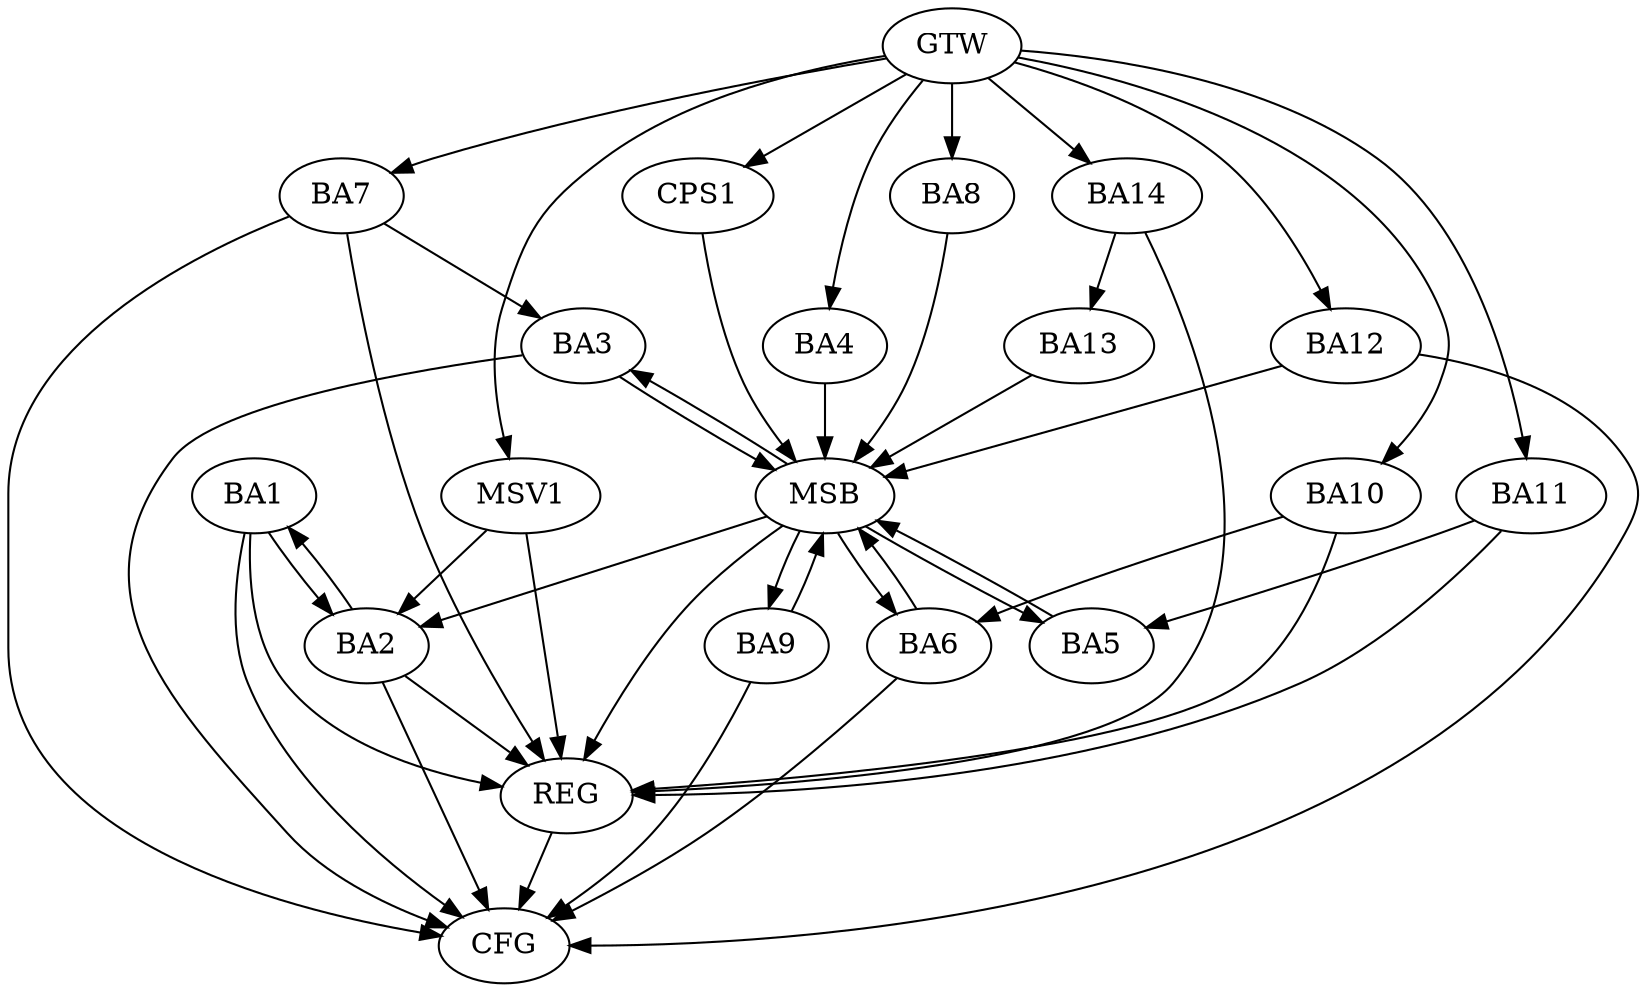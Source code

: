 strict digraph G {
  BA1 [ label="BA1" ];
  BA2 [ label="BA2" ];
  BA3 [ label="BA3" ];
  BA4 [ label="BA4" ];
  BA5 [ label="BA5" ];
  BA6 [ label="BA6" ];
  BA7 [ label="BA7" ];
  BA8 [ label="BA8" ];
  BA9 [ label="BA9" ];
  BA10 [ label="BA10" ];
  BA11 [ label="BA11" ];
  BA12 [ label="BA12" ];
  BA13 [ label="BA13" ];
  BA14 [ label="BA14" ];
  CPS1 [ label="CPS1" ];
  GTW [ label="GTW" ];
  REG [ label="REG" ];
  MSB [ label="MSB" ];
  CFG [ label="CFG" ];
  MSV1 [ label="MSV1" ];
  BA1 -> BA2;
  BA2 -> BA1;
  BA7 -> BA3;
  BA10 -> BA6;
  BA11 -> BA5;
  BA14 -> BA13;
  GTW -> BA4;
  GTW -> BA7;
  GTW -> BA8;
  GTW -> BA10;
  GTW -> BA11;
  GTW -> BA12;
  GTW -> BA14;
  GTW -> CPS1;
  BA1 -> REG;
  BA2 -> REG;
  BA7 -> REG;
  BA10 -> REG;
  BA11 -> REG;
  BA14 -> REG;
  BA3 -> MSB;
  MSB -> BA2;
  MSB -> REG;
  BA4 -> MSB;
  BA5 -> MSB;
  BA6 -> MSB;
  BA8 -> MSB;
  BA9 -> MSB;
  MSB -> BA5;
  BA12 -> MSB;
  MSB -> BA3;
  BA13 -> MSB;
  MSB -> BA9;
  CPS1 -> MSB;
  MSB -> BA6;
  BA2 -> CFG;
  BA6 -> CFG;
  BA3 -> CFG;
  BA1 -> CFG;
  BA9 -> CFG;
  BA7 -> CFG;
  BA12 -> CFG;
  REG -> CFG;
  MSV1 -> BA2;
  GTW -> MSV1;
  MSV1 -> REG;
}
